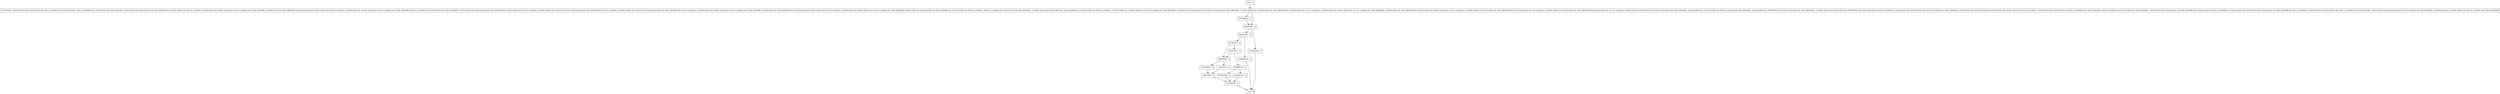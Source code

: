 digraph releaseAndFindNotifyTargetsInternal {
node [shape=record];
1673948210 [label="1673948210 - []"];
541262422 [label="541262422 - []"];
956267991 [label="956267991 - []"];
1320579877 [label="1320579877 - []"];
1333024941 [label="1333024941 - []"];
1897522367 [label="1897522367 - []"];
1741601424 [label="1741601424 - [(DUPLICATES && !SEQUENTIAL && ENV_IS_LOCKING && MAX_MEMORY), (ENV_IS_LOCKING && DUPLICATES && MAX_MEMORY), (DUPLICATES && SEQUENTIAL && MAX_MEMORY && CACHE_MODE && ENV_IS_LOCKING), (DUPLICATES && CACHE_MODE && ENV_IS_LOCKING && !MAX_MEMORY), (!DUPLICATES && !MAX_MEMORY && SEQUENTIAL && CACHE_MODE && ENV_IS_LOCKING), (DUPLICATES && !CACHE_MODE && ENV_IS_LOCKING && !MAX_MEMORY), (ENV_IS_LOCKING && !DUPLICATES && !MAX_MEMORY), (!DUPLICATES && SEQUENTIAL && MAX_MEMORY && CACHE_MODE && ENV_IS_LOCKING), (!CACHE_MODE && !DUPLICATES && !SEQUENTIAL && MAX_MEMORY && ENV_IS_LOCKING), (!CACHE_MODE && !DUPLICATES && SEQUENTIAL && MAX_MEMORY && ENV_IS_LOCKING), (!DUPLICATES && CACHE_MODE && ENV_IS_LOCKING && !MAX_MEMORY), (DUPLICATES && !MAX_MEMORY && !SEQUENTIAL && CACHE_MODE && ENV_IS_LOCKING), (DUPLICATES && CACHE_MODE && ENV_IS_LOCKING && MAX_MEMORY), (DUPLICATES && !SEQUENTIAL && MAX_MEMORY && CACHE_MODE && ENV_IS_LOCKING), (ENV_IS_LOCKING && !DUPLICATES && MAX_MEMORY), (!CACHE_MODE && DUPLICATES && !MAX_MEMORY && !SEQUENTIAL && ENV_IS_LOCKING), (!DUPLICATES && !CACHE_MODE && ENV_IS_LOCKING && MAX_MEMORY), (!DUPLICATES && SEQUENTIAL && ENV_IS_LOCKING && !MAX_MEMORY), (!CACHE_MODE && !DUPLICATES && !MAX_MEMORY && !SEQUENTIAL && ENV_IS_LOCKING), (!DUPLICATES && CACHE_MODE && ENV_IS_LOCKING && MAX_MEMORY), (!DUPLICATES && !MAX_MEMORY && !SEQUENTIAL && CACHE_MODE && ENV_IS_LOCKING), (!CACHE_MODE && DUPLICATES && !MAX_MEMORY && SEQUENTIAL && ENV_IS_LOCKING), (!CACHE_MODE && !DUPLICATES && !MAX_MEMORY && SEQUENTIAL && ENV_IS_LOCKING), (DUPLICATES && SEQUENTIAL && ENV_IS_LOCKING && !MAX_MEMORY), (DUPLICATES && !CACHE_MODE && ENV_IS_LOCKING && MAX_MEMORY), (DUPLICATES && !SEQUENTIAL && ENV_IS_LOCKING && !MAX_MEMORY), (!CACHE_MODE && DUPLICATES && SEQUENTIAL && MAX_MEMORY && ENV_IS_LOCKING), (!DUPLICATES && !SEQUENTIAL && ENV_IS_LOCKING && !MAX_MEMORY), (DUPLICATES && !MAX_MEMORY && SEQUENTIAL && CACHE_MODE && ENV_IS_LOCKING), (!DUPLICATES && !SEQUENTIAL && ENV_IS_LOCKING && MAX_MEMORY), (ENV_IS_LOCKING && DUPLICATES && !MAX_MEMORY), (!DUPLICATES && !SEQUENTIAL && MAX_MEMORY && CACHE_MODE && ENV_IS_LOCKING), (!CACHE_MODE && DUPLICATES && !SEQUENTIAL && MAX_MEMORY && ENV_IS_LOCKING), (!DUPLICATES && SEQUENTIAL && ENV_IS_LOCKING && MAX_MEMORY), (DUPLICATES && SEQUENTIAL && ENV_IS_LOCKING && MAX_MEMORY), (!DUPLICATES && !CACHE_MODE && ENV_IS_LOCKING && !MAX_MEMORY)]"];
1305345096 [label="1305345096 - []"];
entry [label="entry - []"];
exit [label="exit - []"];
1124653374 [label="1124653374 - []"];
588988591 [label="588988591 - []"];
468887336 [label="468887336 - []"];
875220058 [label="875220058 - []"];
1670502966 [label="1670502966 - []"];
1890864528 [label="1890864528 - []"];
1232642315 [label="1232642315 - []"];
769524997 [label="769524997 - []"];
entry;
exit;
1673948210 -> 956267991;
541262422 -> 588988591;
541262422 -> 1320579877;
956267991 -> 1670502966;
956267991 -> 1897522367;
1320579877 -> 468887336;
1320579877 -> 588988591;
1333024941 -> 769524997;
1897522367 -> 541262422;
1897522367 -> 1890864528;
1741601424 -> 1673948210;
1741601424 -> 956267991;
1305345096 -> exit;
entry -> 1741601424;
1124653374 -> 769524997;
588988591 -> 1124653374;
588988591 -> 1333024941;
468887336 -> 875220058;
468887336 -> 1232642315;
875220058 -> 1305345096;
1670502966 -> exit;
1890864528 -> exit;
1232642315 -> 1305345096;
769524997 -> 1305345096;
}
